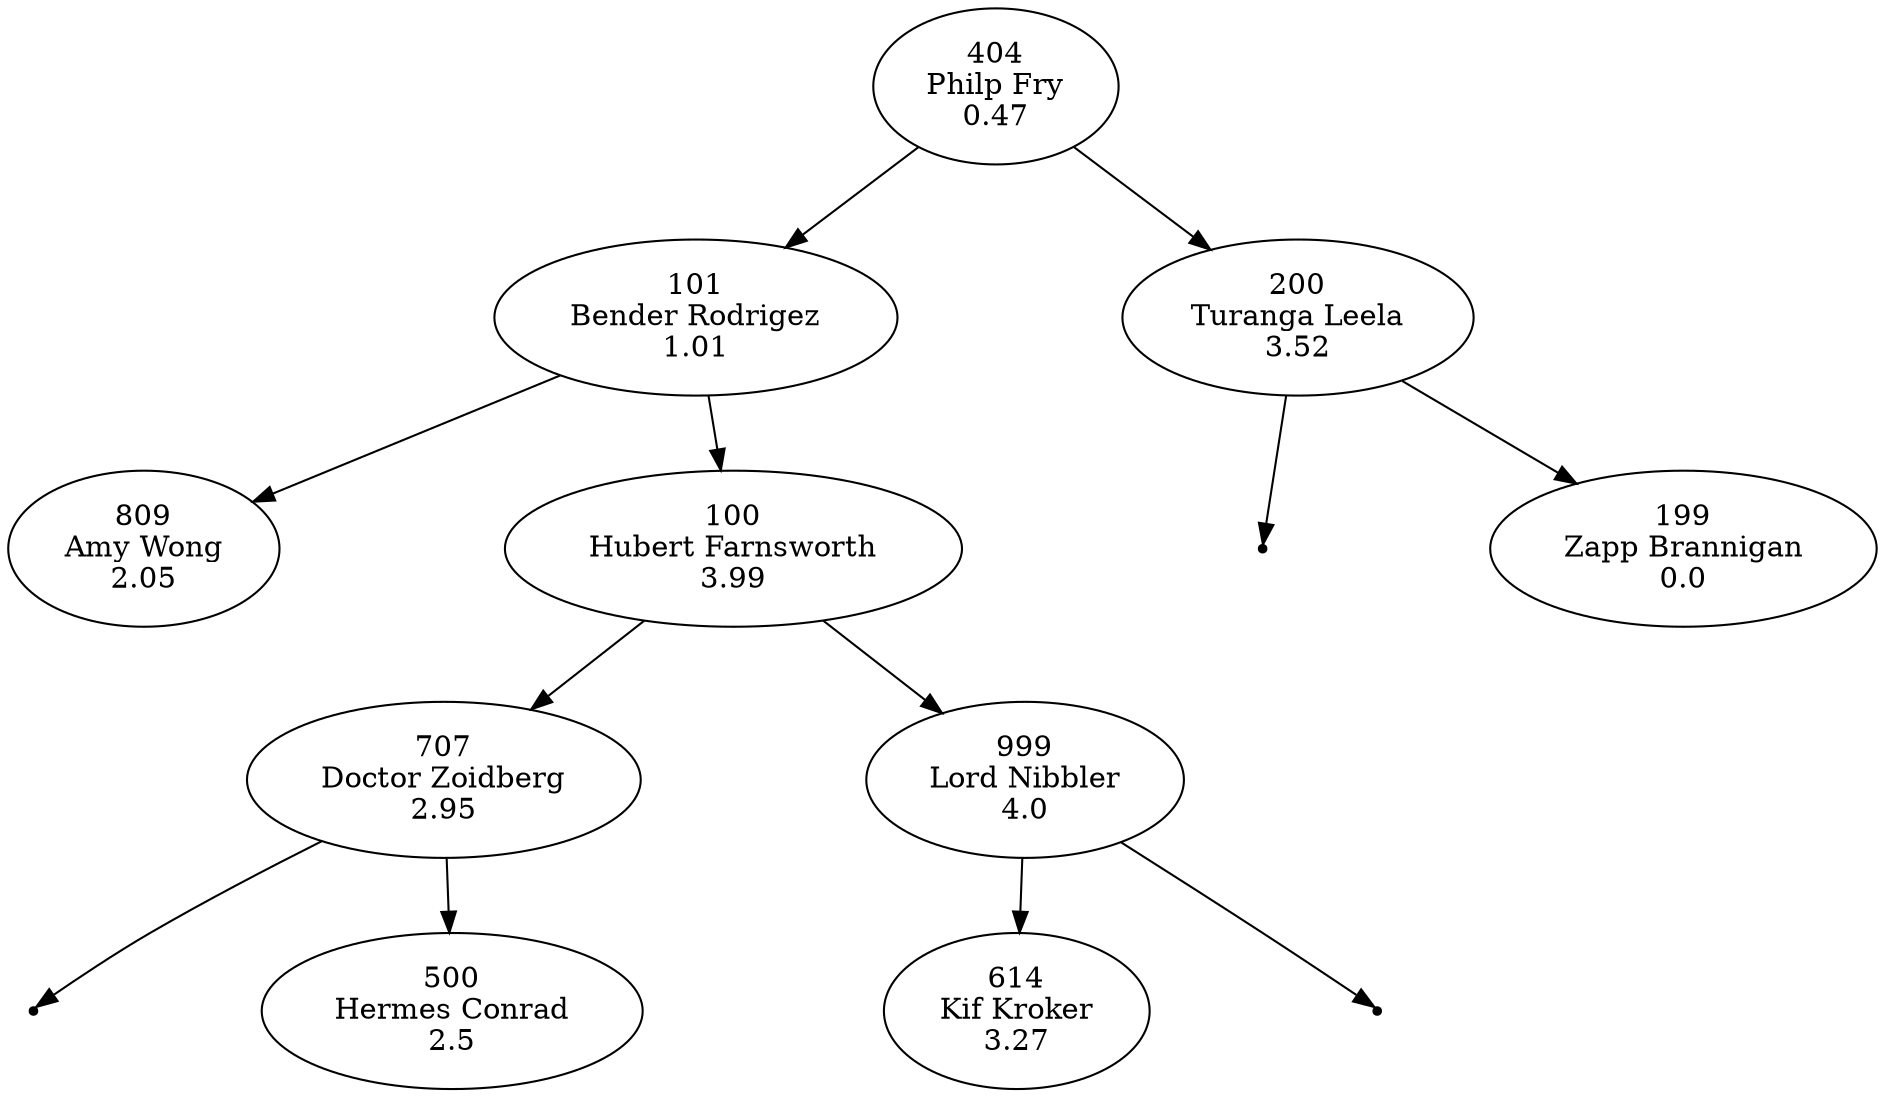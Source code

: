 strict digraph BST{
	nodesep=1.5;
	ranksep=0.5
	"404\nPhilp Fry\n0.47" -> "101\nBender Rodrigez\n1.01";
	"404\nPhilp Fry\n0.47" -> "200\nTuranga Leela\n3.52";
	"101\nBender Rodrigez\n1.01" -> "809\nAmy Wong\n2.05";
	"101\nBender Rodrigez\n1.01" -> "100\nHubert Farnsworth\n3.99";
	"100\nHubert Farnsworth\n3.99" -> "707\nDoctor Zoidberg\n2.95";
	"100\nHubert Farnsworth\n3.99" -> "999\nLord Nibbler\n4.0";
	null4 [shape=point];
	"707\nDoctor Zoidberg\n2.95" -> null4;
	"707\nDoctor Zoidberg\n2.95" -> "500\nHermes Conrad\n2.5";
	"999\nLord Nibbler\n4.0" -> "614\nKif Kroker\n3.27";
	null5 [shape=point];
	"999\nLord Nibbler\n4.0" -> null5;
	null6 [shape=point];
	"200\nTuranga Leela\n3.52" -> null6;
	"200\nTuranga Leela\n3.52" -> "199\nZapp Brannigan\n0.0";
}